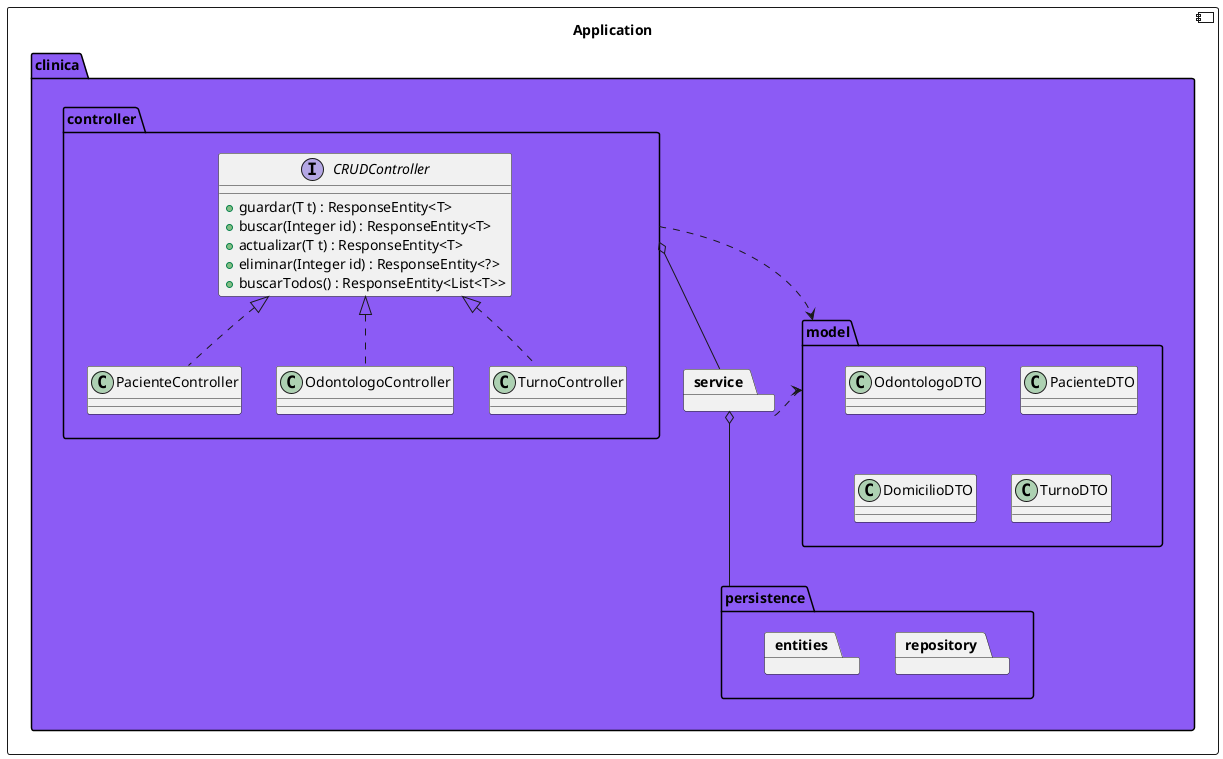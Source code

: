 @startuml
allowmixing

component Application {
    package clinica #8c5bf5 {

        package service

        package persistence {
            package repository
            package entities
        }

        package controller {
            interface CRUDController {
                + guardar(T t) : ResponseEntity<T>
                + buscar(Integer id) : ResponseEntity<T>
                + actualizar(T t) : ResponseEntity<T>
                + eliminar(Integer id) : ResponseEntity<?>
                + buscarTodos() : ResponseEntity<List<T>>
            }
            class PacienteController implements CRUDController
            class OdontologoController  implements CRUDController
            class TurnoController implements CRUDController
        }

        package model {
            class OdontologoDTO
            class PacienteDTO
            class DomicilioDTO
            class TurnoDTO
        }

        controller ..> model
        service .> model
        controller o-- service
        service o--- persistence
    }

}
@enduml